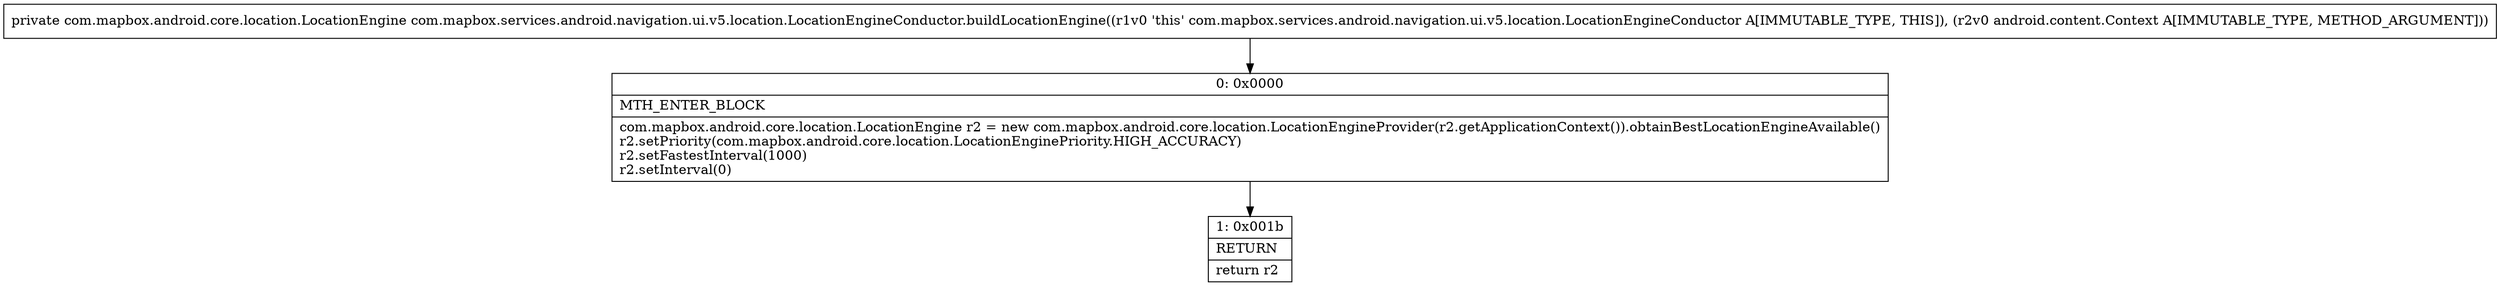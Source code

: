 digraph "CFG forcom.mapbox.services.android.navigation.ui.v5.location.LocationEngineConductor.buildLocationEngine(Landroid\/content\/Context;)Lcom\/mapbox\/android\/core\/location\/LocationEngine;" {
Node_0 [shape=record,label="{0\:\ 0x0000|MTH_ENTER_BLOCK\l|com.mapbox.android.core.location.LocationEngine r2 = new com.mapbox.android.core.location.LocationEngineProvider(r2.getApplicationContext()).obtainBestLocationEngineAvailable()\lr2.setPriority(com.mapbox.android.core.location.LocationEnginePriority.HIGH_ACCURACY)\lr2.setFastestInterval(1000)\lr2.setInterval(0)\l}"];
Node_1 [shape=record,label="{1\:\ 0x001b|RETURN\l|return r2\l}"];
MethodNode[shape=record,label="{private com.mapbox.android.core.location.LocationEngine com.mapbox.services.android.navigation.ui.v5.location.LocationEngineConductor.buildLocationEngine((r1v0 'this' com.mapbox.services.android.navigation.ui.v5.location.LocationEngineConductor A[IMMUTABLE_TYPE, THIS]), (r2v0 android.content.Context A[IMMUTABLE_TYPE, METHOD_ARGUMENT])) }"];
MethodNode -> Node_0;
Node_0 -> Node_1;
}

